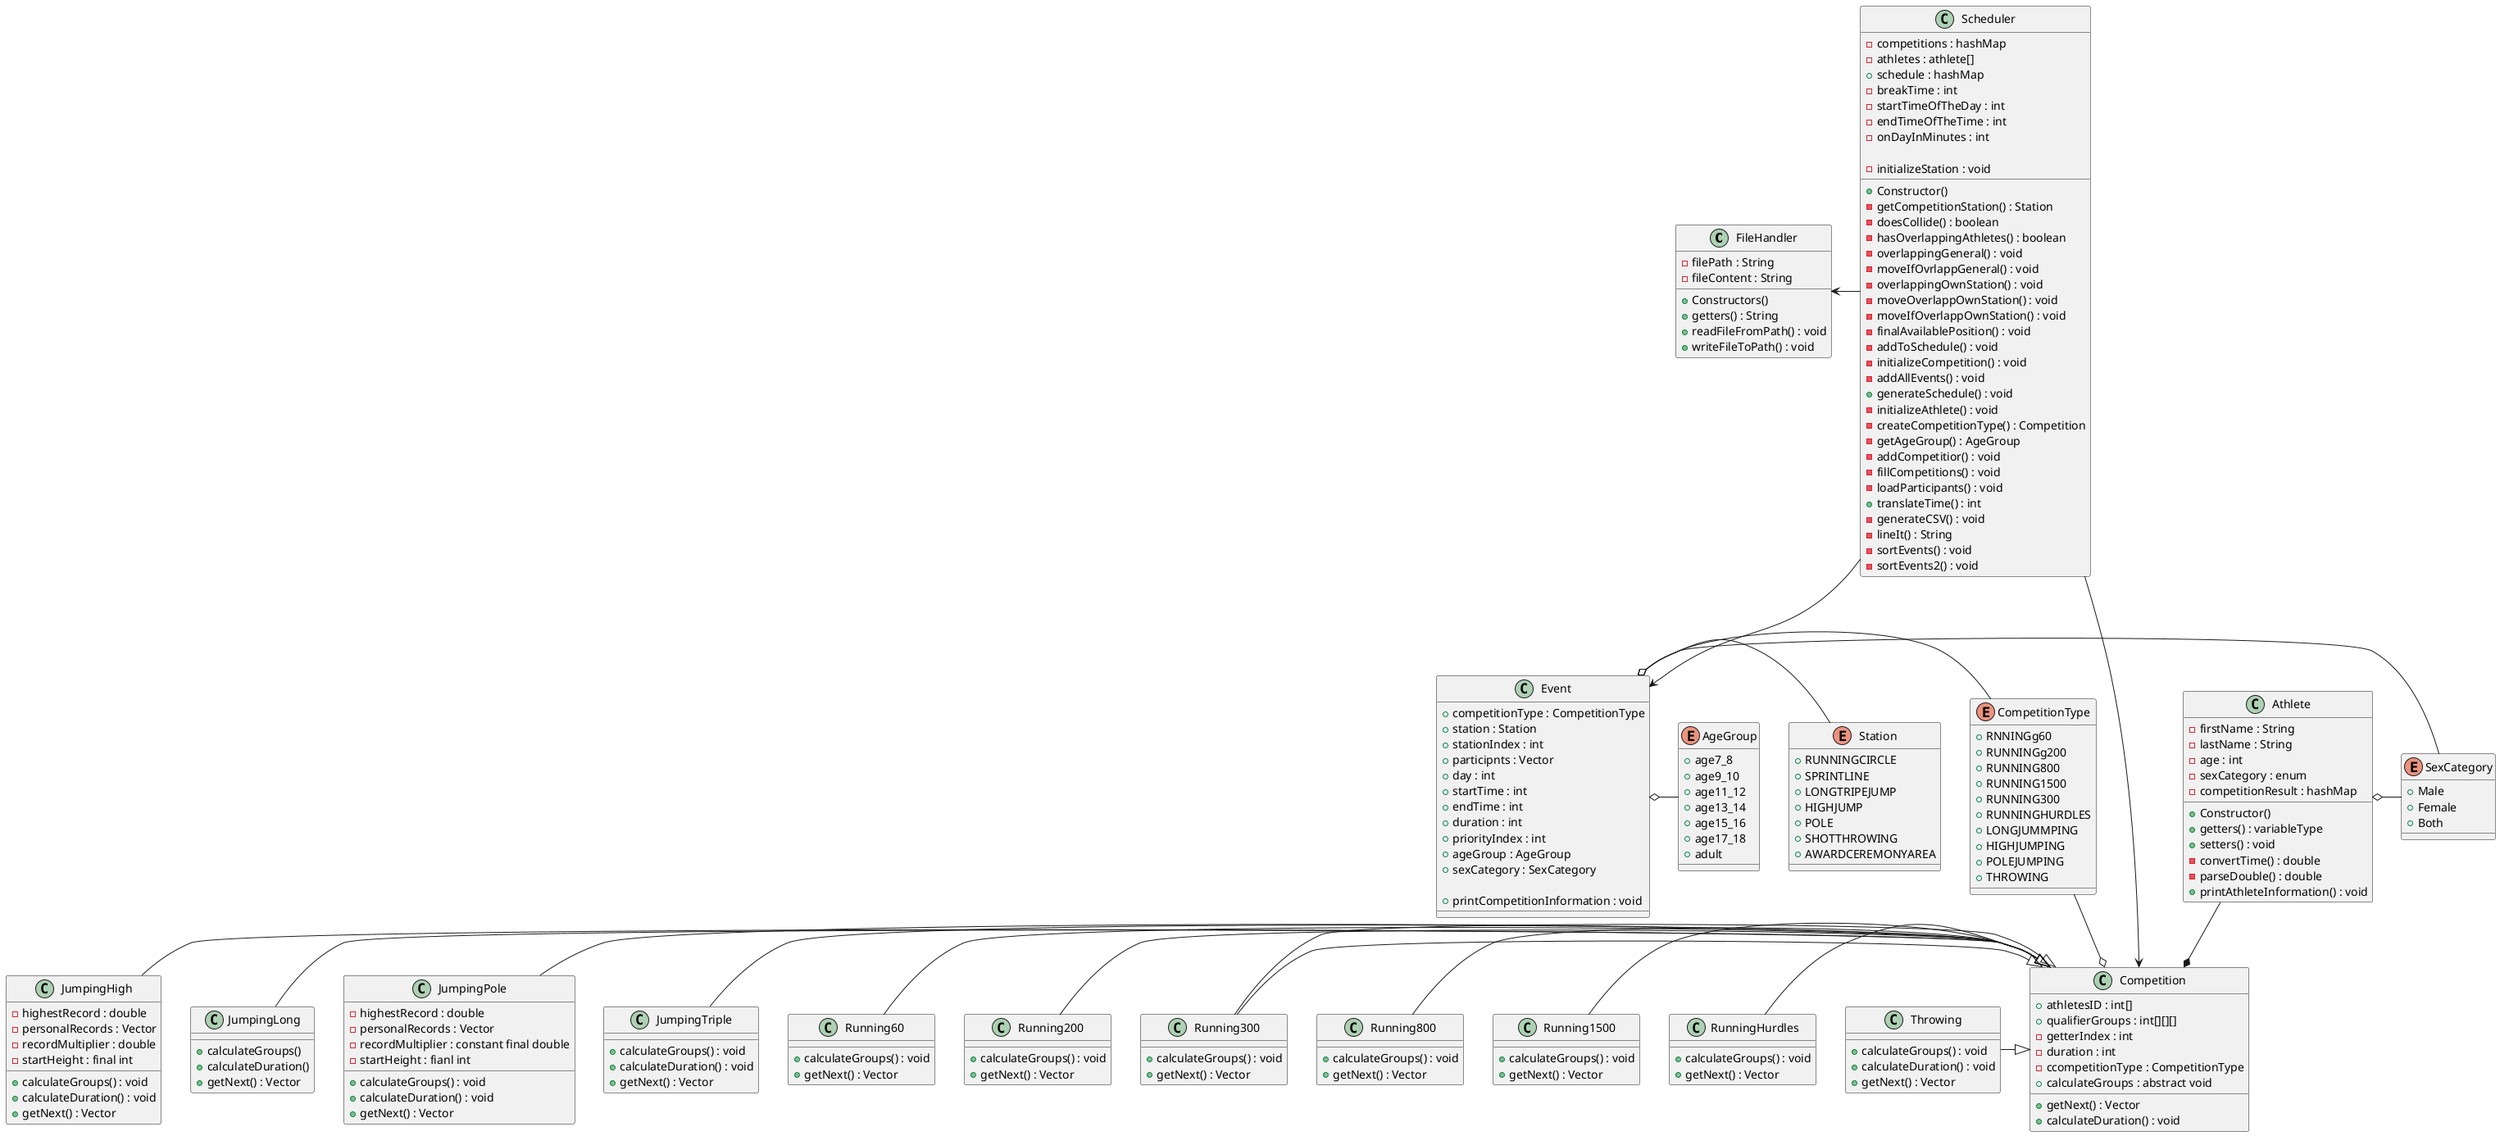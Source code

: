 @startuml SGA
' Comments about competitions
' 10 competitions
' x11 disciplines
' Not seemifinal only final


' Relationsships between classes
FileHandler <- Scheduler
Athlete --* Competition
Competition <---- Scheduler

' Enum relations
CompetitionType -o Competition
Event o- Station
Event o- SexCategory

Event o- AgeGroup
Athlete o- SexCategory
Event o- CompetitionType

'Inheritance
JumpingHigh -|> Competition
JumpingLong -|> Competition
JumpingPole -|> Competition
JumpingTriple -|> Competition

Running60 -|> Competition
Running200 -|> Competition
Running300 -|> Competition
Running800 -|> Competition
Running1500 -|> Competition
Running300 -|> Competition
RunningHurdles -|> Competition

Throwing -|> Competition

Scheduler -> Event




' Classes
class FileHandler{
    - filePath : String
    - fileContent : String

    + Constructors()
    + getters() : String
    + readFileFromPath() : void
    + writeFileToPath() : void
}

Class Athlete{
    - firstName : String
    - lastName : String
    - age : int
    - sexCategory : enum
    - competitionResult : hashMap

    + Constructor()
    + getters() : variableType
    + setters() : void
    - convertTime() : double
    - parseDouble() : double
    + printAthleteInformation() : void
}

enum CompetitionType{
    + RNNINGg60
    + RUNNINGg200
    + RUNNING800
    + RUNNING1500
    + RUNNING300
    + RUNNINGHURDLES
    + LONGJUMMPING
    + HIGHJUMPING
    + POLEJUMPING
    + THROWING
}

enum SexCategory{
    + Male
    + Female
    + Both
}

enum Station{
    + RUNNINGCIRCLE
    + SPRINTLINE
    + LONGTRIPEJUMP
    + HIGHJUMP
    + POLE
    + SHOTTHROWING
    + AWARDCEREMONYAREA
}

enum AgeGroup{
    + age7_8
    + age9_10
    + age11_12
    + age13_14
    + age15_16
    + age17_18
    + adult
}

class Scheduler{
    - competitions : hashMap
    - athletes : athlete[]
    + schedule : hashMap
    - breakTime : int
    - startTimeOfTheDay : int
    -endTimeOfTheTime : int
    - onDayInMinutes : int

    + Constructor()
    - getCompetitionStation() : Station
    - doesCollide() : boolean
    - hasOverlappingAthletes() : boolean
    - overlappingGeneral() : void
    - moveIfOvrlappGeneral() : void
    - overlappingOwnStation() : void
    - moveOverlappOwnStation() : void
    - moveIfOverlappOwnStation() : void
    - finalAvailablePosition() : void
    - addToSchedule() : void
    - initializeCompetition() : void
    - initializeStation : void
    - addAllEvents() : void
    + generateSchedule() : void
    - initializeAthlete() : void
    - createCompetitionType() : Competition
    - getAgeGroup() : AgeGroup
    - addCompetitior() : void
    - fillCompetitions() : void
    - loadParticipants() : void
    + translateTime() : int
    - generateCSV() : void
    - lineIt() : String
    - sortEvents() : void
    - sortEvents2() : void
}

class Competition{
    + athletesID : int[]
    + qualifierGroups : int[][][]
    - getterIndex : int
    - duration : int
    - ccompetitionType : CompetitionType
    + calculateGroups : abstract void

    + getNext() : Vector
    + calculateDuration() : void
}

class Event{
    + competitionType : CompetitionType
    + station : Station
    + stationIndex : int
    + participnts : Vector
    + day : int
    + startTime : int
    + endTime : int
    + duration : int
    + priorityIndex : int
    + ageGroup : AgeGroup
    + sexCategory : SexCategory

    + printCompetitionInformation : void
}

'Disciplines
class Running60{
    + calculateGroups() : void
    + getNext() : Vector
}

class Running200{
    + calculateGroups() : void
    + getNext() : Vector
}

class Running800{
    + calculateGroups() : void
    + getNext() : Vector
}

class Running1500{
    + calculateGroups() : void
    + getNext() : Vector
}

class Running300{
    + calculateGroups() : void
    + getNext() : Vector
}

class RunningHurdles{
    + calculateGroups() : void
    + getNext() : Vector
}

class JumpingHigh{
    - highestRecord : double
    - personalRecords : Vector
    - recordMultiplier : double
    - startHeight : final int

    + calculateGroups() : void
    + calculateDuration() : void
    + getNext() : Vector
}

class JumpingLong{
    + calculateGroups()
    + calculateDuration()
    + getNext() : Vector
}

class JumpingTriple{
    + calculateGroups() : void
    + calculateDuration() : void
    + getNext() : Vector

}

class JumpingPole{
    - highestRecord : double
    - personalRecords : Vector
    - recordMultiplier : constant final double
    - startHeight : fianl int

    + calculateGroups() : void
    + calculateDuration() : void
    + getNext() : Vector
}

class Throwing{
    + calculateGroups() : void
    + calculateDuration() : void
    + getNext() : Vector
}


@enduml
